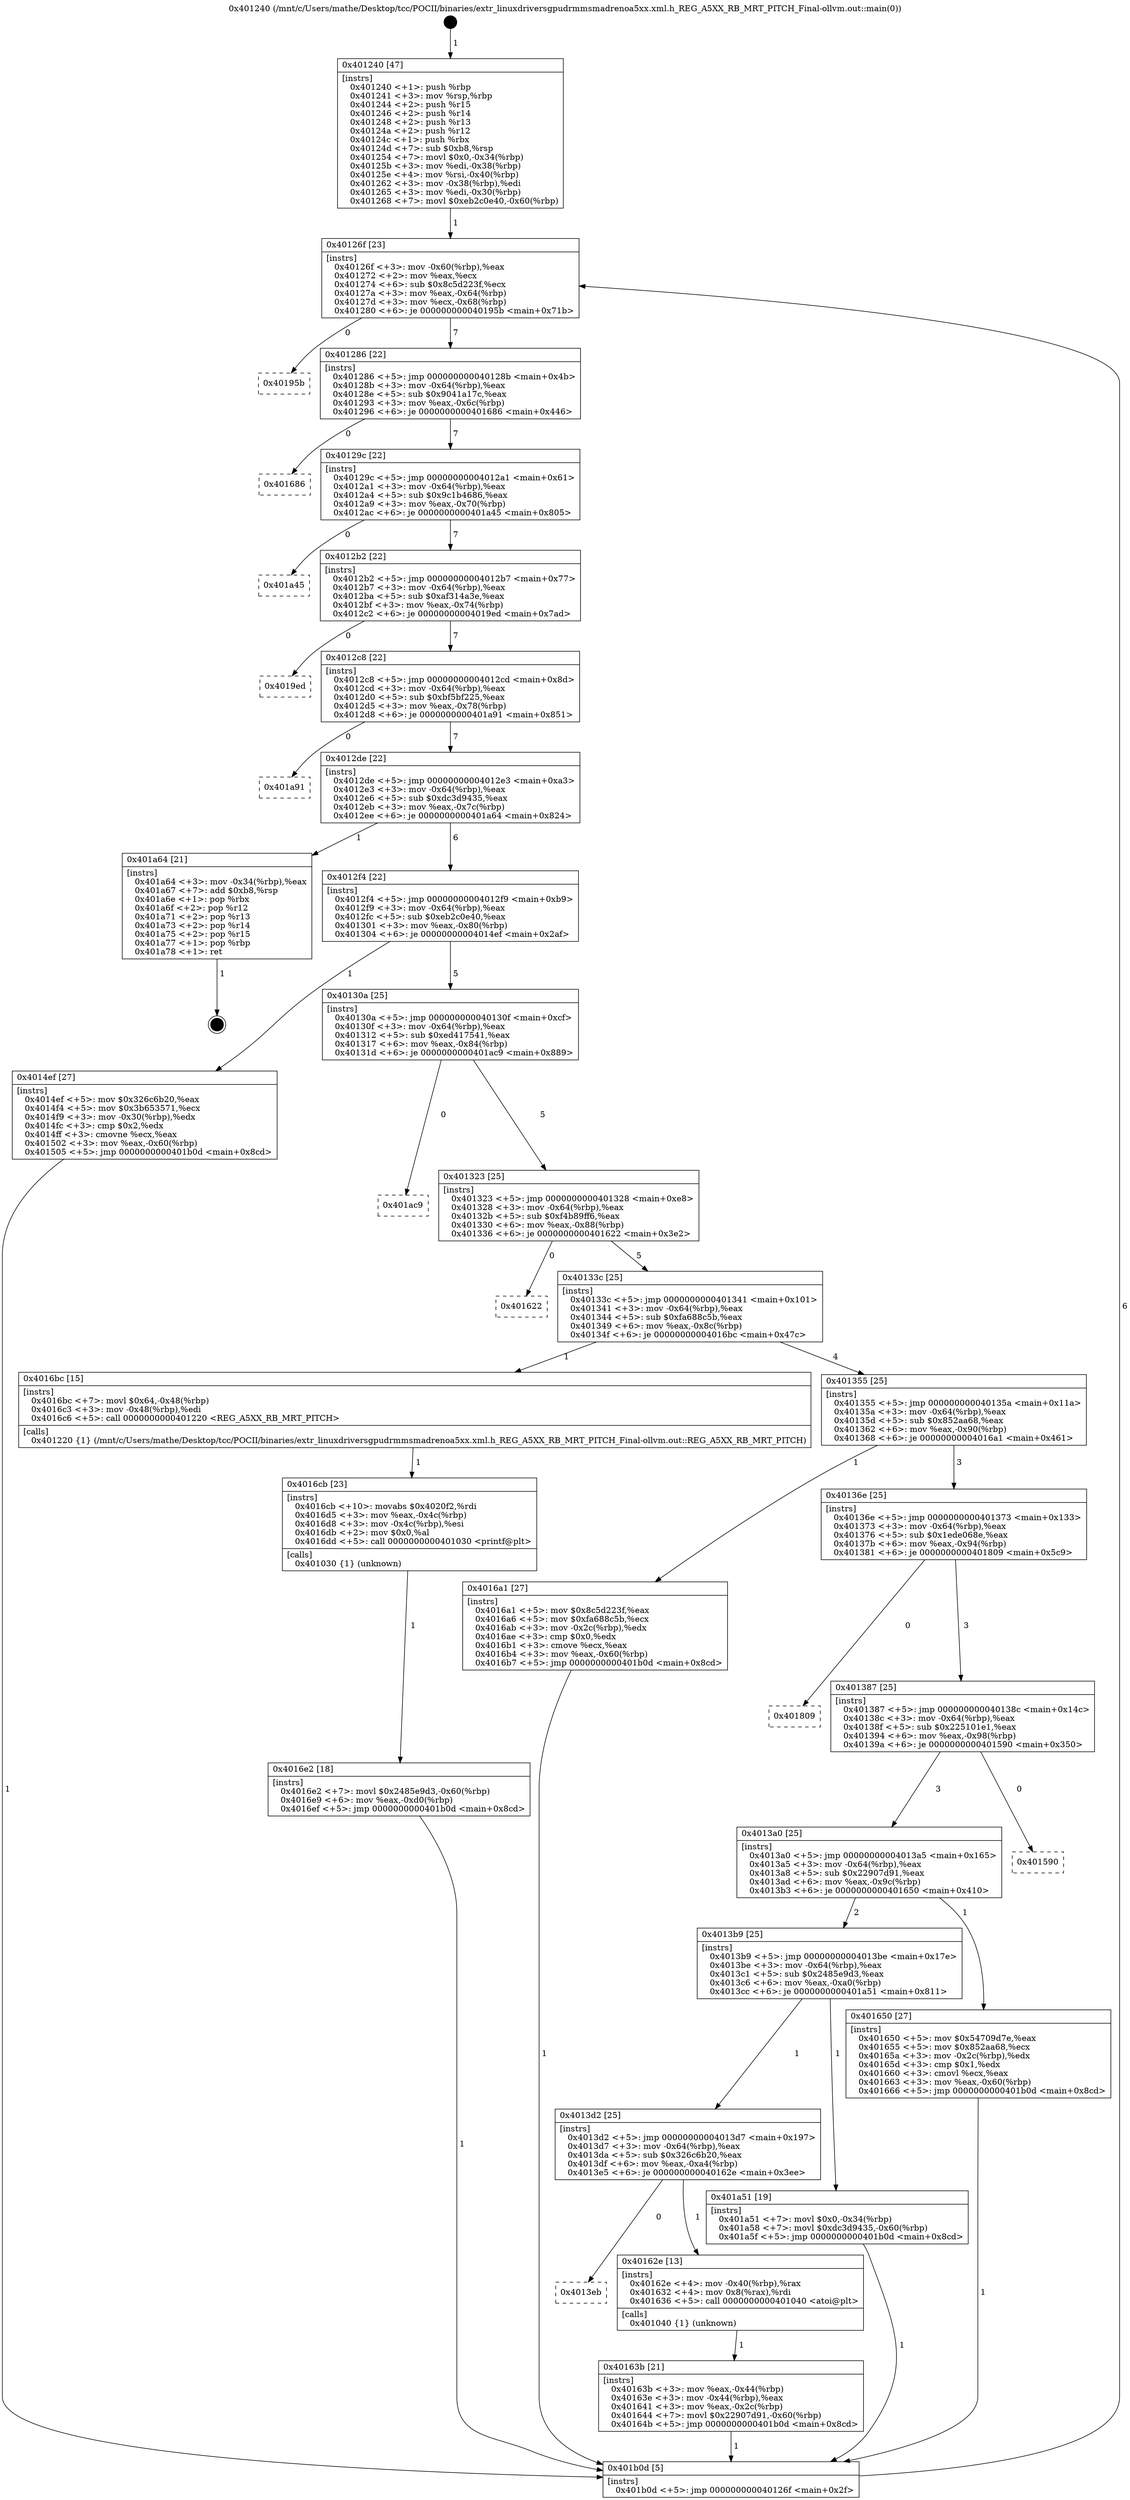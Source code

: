 digraph "0x401240" {
  label = "0x401240 (/mnt/c/Users/mathe/Desktop/tcc/POCII/binaries/extr_linuxdriversgpudrmmsmadrenoa5xx.xml.h_REG_A5XX_RB_MRT_PITCH_Final-ollvm.out::main(0))"
  labelloc = "t"
  node[shape=record]

  Entry [label="",width=0.3,height=0.3,shape=circle,fillcolor=black,style=filled]
  "0x40126f" [label="{
     0x40126f [23]\l
     | [instrs]\l
     &nbsp;&nbsp;0x40126f \<+3\>: mov -0x60(%rbp),%eax\l
     &nbsp;&nbsp;0x401272 \<+2\>: mov %eax,%ecx\l
     &nbsp;&nbsp;0x401274 \<+6\>: sub $0x8c5d223f,%ecx\l
     &nbsp;&nbsp;0x40127a \<+3\>: mov %eax,-0x64(%rbp)\l
     &nbsp;&nbsp;0x40127d \<+3\>: mov %ecx,-0x68(%rbp)\l
     &nbsp;&nbsp;0x401280 \<+6\>: je 000000000040195b \<main+0x71b\>\l
  }"]
  "0x40195b" [label="{
     0x40195b\l
  }", style=dashed]
  "0x401286" [label="{
     0x401286 [22]\l
     | [instrs]\l
     &nbsp;&nbsp;0x401286 \<+5\>: jmp 000000000040128b \<main+0x4b\>\l
     &nbsp;&nbsp;0x40128b \<+3\>: mov -0x64(%rbp),%eax\l
     &nbsp;&nbsp;0x40128e \<+5\>: sub $0x9041a17c,%eax\l
     &nbsp;&nbsp;0x401293 \<+3\>: mov %eax,-0x6c(%rbp)\l
     &nbsp;&nbsp;0x401296 \<+6\>: je 0000000000401686 \<main+0x446\>\l
  }"]
  Exit [label="",width=0.3,height=0.3,shape=circle,fillcolor=black,style=filled,peripheries=2]
  "0x401686" [label="{
     0x401686\l
  }", style=dashed]
  "0x40129c" [label="{
     0x40129c [22]\l
     | [instrs]\l
     &nbsp;&nbsp;0x40129c \<+5\>: jmp 00000000004012a1 \<main+0x61\>\l
     &nbsp;&nbsp;0x4012a1 \<+3\>: mov -0x64(%rbp),%eax\l
     &nbsp;&nbsp;0x4012a4 \<+5\>: sub $0x9c1b4686,%eax\l
     &nbsp;&nbsp;0x4012a9 \<+3\>: mov %eax,-0x70(%rbp)\l
     &nbsp;&nbsp;0x4012ac \<+6\>: je 0000000000401a45 \<main+0x805\>\l
  }"]
  "0x4016e2" [label="{
     0x4016e2 [18]\l
     | [instrs]\l
     &nbsp;&nbsp;0x4016e2 \<+7\>: movl $0x2485e9d3,-0x60(%rbp)\l
     &nbsp;&nbsp;0x4016e9 \<+6\>: mov %eax,-0xd0(%rbp)\l
     &nbsp;&nbsp;0x4016ef \<+5\>: jmp 0000000000401b0d \<main+0x8cd\>\l
  }"]
  "0x401a45" [label="{
     0x401a45\l
  }", style=dashed]
  "0x4012b2" [label="{
     0x4012b2 [22]\l
     | [instrs]\l
     &nbsp;&nbsp;0x4012b2 \<+5\>: jmp 00000000004012b7 \<main+0x77\>\l
     &nbsp;&nbsp;0x4012b7 \<+3\>: mov -0x64(%rbp),%eax\l
     &nbsp;&nbsp;0x4012ba \<+5\>: sub $0xaf314a3e,%eax\l
     &nbsp;&nbsp;0x4012bf \<+3\>: mov %eax,-0x74(%rbp)\l
     &nbsp;&nbsp;0x4012c2 \<+6\>: je 00000000004019ed \<main+0x7ad\>\l
  }"]
  "0x4016cb" [label="{
     0x4016cb [23]\l
     | [instrs]\l
     &nbsp;&nbsp;0x4016cb \<+10\>: movabs $0x4020f2,%rdi\l
     &nbsp;&nbsp;0x4016d5 \<+3\>: mov %eax,-0x4c(%rbp)\l
     &nbsp;&nbsp;0x4016d8 \<+3\>: mov -0x4c(%rbp),%esi\l
     &nbsp;&nbsp;0x4016db \<+2\>: mov $0x0,%al\l
     &nbsp;&nbsp;0x4016dd \<+5\>: call 0000000000401030 \<printf@plt\>\l
     | [calls]\l
     &nbsp;&nbsp;0x401030 \{1\} (unknown)\l
  }"]
  "0x4019ed" [label="{
     0x4019ed\l
  }", style=dashed]
  "0x4012c8" [label="{
     0x4012c8 [22]\l
     | [instrs]\l
     &nbsp;&nbsp;0x4012c8 \<+5\>: jmp 00000000004012cd \<main+0x8d\>\l
     &nbsp;&nbsp;0x4012cd \<+3\>: mov -0x64(%rbp),%eax\l
     &nbsp;&nbsp;0x4012d0 \<+5\>: sub $0xbf5bf225,%eax\l
     &nbsp;&nbsp;0x4012d5 \<+3\>: mov %eax,-0x78(%rbp)\l
     &nbsp;&nbsp;0x4012d8 \<+6\>: je 0000000000401a91 \<main+0x851\>\l
  }"]
  "0x40163b" [label="{
     0x40163b [21]\l
     | [instrs]\l
     &nbsp;&nbsp;0x40163b \<+3\>: mov %eax,-0x44(%rbp)\l
     &nbsp;&nbsp;0x40163e \<+3\>: mov -0x44(%rbp),%eax\l
     &nbsp;&nbsp;0x401641 \<+3\>: mov %eax,-0x2c(%rbp)\l
     &nbsp;&nbsp;0x401644 \<+7\>: movl $0x22907d91,-0x60(%rbp)\l
     &nbsp;&nbsp;0x40164b \<+5\>: jmp 0000000000401b0d \<main+0x8cd\>\l
  }"]
  "0x401a91" [label="{
     0x401a91\l
  }", style=dashed]
  "0x4012de" [label="{
     0x4012de [22]\l
     | [instrs]\l
     &nbsp;&nbsp;0x4012de \<+5\>: jmp 00000000004012e3 \<main+0xa3\>\l
     &nbsp;&nbsp;0x4012e3 \<+3\>: mov -0x64(%rbp),%eax\l
     &nbsp;&nbsp;0x4012e6 \<+5\>: sub $0xdc3d9435,%eax\l
     &nbsp;&nbsp;0x4012eb \<+3\>: mov %eax,-0x7c(%rbp)\l
     &nbsp;&nbsp;0x4012ee \<+6\>: je 0000000000401a64 \<main+0x824\>\l
  }"]
  "0x4013eb" [label="{
     0x4013eb\l
  }", style=dashed]
  "0x401a64" [label="{
     0x401a64 [21]\l
     | [instrs]\l
     &nbsp;&nbsp;0x401a64 \<+3\>: mov -0x34(%rbp),%eax\l
     &nbsp;&nbsp;0x401a67 \<+7\>: add $0xb8,%rsp\l
     &nbsp;&nbsp;0x401a6e \<+1\>: pop %rbx\l
     &nbsp;&nbsp;0x401a6f \<+2\>: pop %r12\l
     &nbsp;&nbsp;0x401a71 \<+2\>: pop %r13\l
     &nbsp;&nbsp;0x401a73 \<+2\>: pop %r14\l
     &nbsp;&nbsp;0x401a75 \<+2\>: pop %r15\l
     &nbsp;&nbsp;0x401a77 \<+1\>: pop %rbp\l
     &nbsp;&nbsp;0x401a78 \<+1\>: ret\l
  }"]
  "0x4012f4" [label="{
     0x4012f4 [22]\l
     | [instrs]\l
     &nbsp;&nbsp;0x4012f4 \<+5\>: jmp 00000000004012f9 \<main+0xb9\>\l
     &nbsp;&nbsp;0x4012f9 \<+3\>: mov -0x64(%rbp),%eax\l
     &nbsp;&nbsp;0x4012fc \<+5\>: sub $0xeb2c0e40,%eax\l
     &nbsp;&nbsp;0x401301 \<+3\>: mov %eax,-0x80(%rbp)\l
     &nbsp;&nbsp;0x401304 \<+6\>: je 00000000004014ef \<main+0x2af\>\l
  }"]
  "0x40162e" [label="{
     0x40162e [13]\l
     | [instrs]\l
     &nbsp;&nbsp;0x40162e \<+4\>: mov -0x40(%rbp),%rax\l
     &nbsp;&nbsp;0x401632 \<+4\>: mov 0x8(%rax),%rdi\l
     &nbsp;&nbsp;0x401636 \<+5\>: call 0000000000401040 \<atoi@plt\>\l
     | [calls]\l
     &nbsp;&nbsp;0x401040 \{1\} (unknown)\l
  }"]
  "0x4014ef" [label="{
     0x4014ef [27]\l
     | [instrs]\l
     &nbsp;&nbsp;0x4014ef \<+5\>: mov $0x326c6b20,%eax\l
     &nbsp;&nbsp;0x4014f4 \<+5\>: mov $0x3b653571,%ecx\l
     &nbsp;&nbsp;0x4014f9 \<+3\>: mov -0x30(%rbp),%edx\l
     &nbsp;&nbsp;0x4014fc \<+3\>: cmp $0x2,%edx\l
     &nbsp;&nbsp;0x4014ff \<+3\>: cmovne %ecx,%eax\l
     &nbsp;&nbsp;0x401502 \<+3\>: mov %eax,-0x60(%rbp)\l
     &nbsp;&nbsp;0x401505 \<+5\>: jmp 0000000000401b0d \<main+0x8cd\>\l
  }"]
  "0x40130a" [label="{
     0x40130a [25]\l
     | [instrs]\l
     &nbsp;&nbsp;0x40130a \<+5\>: jmp 000000000040130f \<main+0xcf\>\l
     &nbsp;&nbsp;0x40130f \<+3\>: mov -0x64(%rbp),%eax\l
     &nbsp;&nbsp;0x401312 \<+5\>: sub $0xed417541,%eax\l
     &nbsp;&nbsp;0x401317 \<+6\>: mov %eax,-0x84(%rbp)\l
     &nbsp;&nbsp;0x40131d \<+6\>: je 0000000000401ac9 \<main+0x889\>\l
  }"]
  "0x401b0d" [label="{
     0x401b0d [5]\l
     | [instrs]\l
     &nbsp;&nbsp;0x401b0d \<+5\>: jmp 000000000040126f \<main+0x2f\>\l
  }"]
  "0x401240" [label="{
     0x401240 [47]\l
     | [instrs]\l
     &nbsp;&nbsp;0x401240 \<+1\>: push %rbp\l
     &nbsp;&nbsp;0x401241 \<+3\>: mov %rsp,%rbp\l
     &nbsp;&nbsp;0x401244 \<+2\>: push %r15\l
     &nbsp;&nbsp;0x401246 \<+2\>: push %r14\l
     &nbsp;&nbsp;0x401248 \<+2\>: push %r13\l
     &nbsp;&nbsp;0x40124a \<+2\>: push %r12\l
     &nbsp;&nbsp;0x40124c \<+1\>: push %rbx\l
     &nbsp;&nbsp;0x40124d \<+7\>: sub $0xb8,%rsp\l
     &nbsp;&nbsp;0x401254 \<+7\>: movl $0x0,-0x34(%rbp)\l
     &nbsp;&nbsp;0x40125b \<+3\>: mov %edi,-0x38(%rbp)\l
     &nbsp;&nbsp;0x40125e \<+4\>: mov %rsi,-0x40(%rbp)\l
     &nbsp;&nbsp;0x401262 \<+3\>: mov -0x38(%rbp),%edi\l
     &nbsp;&nbsp;0x401265 \<+3\>: mov %edi,-0x30(%rbp)\l
     &nbsp;&nbsp;0x401268 \<+7\>: movl $0xeb2c0e40,-0x60(%rbp)\l
  }"]
  "0x4013d2" [label="{
     0x4013d2 [25]\l
     | [instrs]\l
     &nbsp;&nbsp;0x4013d2 \<+5\>: jmp 00000000004013d7 \<main+0x197\>\l
     &nbsp;&nbsp;0x4013d7 \<+3\>: mov -0x64(%rbp),%eax\l
     &nbsp;&nbsp;0x4013da \<+5\>: sub $0x326c6b20,%eax\l
     &nbsp;&nbsp;0x4013df \<+6\>: mov %eax,-0xa4(%rbp)\l
     &nbsp;&nbsp;0x4013e5 \<+6\>: je 000000000040162e \<main+0x3ee\>\l
  }"]
  "0x401ac9" [label="{
     0x401ac9\l
  }", style=dashed]
  "0x401323" [label="{
     0x401323 [25]\l
     | [instrs]\l
     &nbsp;&nbsp;0x401323 \<+5\>: jmp 0000000000401328 \<main+0xe8\>\l
     &nbsp;&nbsp;0x401328 \<+3\>: mov -0x64(%rbp),%eax\l
     &nbsp;&nbsp;0x40132b \<+5\>: sub $0xf4b89ff6,%eax\l
     &nbsp;&nbsp;0x401330 \<+6\>: mov %eax,-0x88(%rbp)\l
     &nbsp;&nbsp;0x401336 \<+6\>: je 0000000000401622 \<main+0x3e2\>\l
  }"]
  "0x401a51" [label="{
     0x401a51 [19]\l
     | [instrs]\l
     &nbsp;&nbsp;0x401a51 \<+7\>: movl $0x0,-0x34(%rbp)\l
     &nbsp;&nbsp;0x401a58 \<+7\>: movl $0xdc3d9435,-0x60(%rbp)\l
     &nbsp;&nbsp;0x401a5f \<+5\>: jmp 0000000000401b0d \<main+0x8cd\>\l
  }"]
  "0x401622" [label="{
     0x401622\l
  }", style=dashed]
  "0x40133c" [label="{
     0x40133c [25]\l
     | [instrs]\l
     &nbsp;&nbsp;0x40133c \<+5\>: jmp 0000000000401341 \<main+0x101\>\l
     &nbsp;&nbsp;0x401341 \<+3\>: mov -0x64(%rbp),%eax\l
     &nbsp;&nbsp;0x401344 \<+5\>: sub $0xfa688c5b,%eax\l
     &nbsp;&nbsp;0x401349 \<+6\>: mov %eax,-0x8c(%rbp)\l
     &nbsp;&nbsp;0x40134f \<+6\>: je 00000000004016bc \<main+0x47c\>\l
  }"]
  "0x4013b9" [label="{
     0x4013b9 [25]\l
     | [instrs]\l
     &nbsp;&nbsp;0x4013b9 \<+5\>: jmp 00000000004013be \<main+0x17e\>\l
     &nbsp;&nbsp;0x4013be \<+3\>: mov -0x64(%rbp),%eax\l
     &nbsp;&nbsp;0x4013c1 \<+5\>: sub $0x2485e9d3,%eax\l
     &nbsp;&nbsp;0x4013c6 \<+6\>: mov %eax,-0xa0(%rbp)\l
     &nbsp;&nbsp;0x4013cc \<+6\>: je 0000000000401a51 \<main+0x811\>\l
  }"]
  "0x4016bc" [label="{
     0x4016bc [15]\l
     | [instrs]\l
     &nbsp;&nbsp;0x4016bc \<+7\>: movl $0x64,-0x48(%rbp)\l
     &nbsp;&nbsp;0x4016c3 \<+3\>: mov -0x48(%rbp),%edi\l
     &nbsp;&nbsp;0x4016c6 \<+5\>: call 0000000000401220 \<REG_A5XX_RB_MRT_PITCH\>\l
     | [calls]\l
     &nbsp;&nbsp;0x401220 \{1\} (/mnt/c/Users/mathe/Desktop/tcc/POCII/binaries/extr_linuxdriversgpudrmmsmadrenoa5xx.xml.h_REG_A5XX_RB_MRT_PITCH_Final-ollvm.out::REG_A5XX_RB_MRT_PITCH)\l
  }"]
  "0x401355" [label="{
     0x401355 [25]\l
     | [instrs]\l
     &nbsp;&nbsp;0x401355 \<+5\>: jmp 000000000040135a \<main+0x11a\>\l
     &nbsp;&nbsp;0x40135a \<+3\>: mov -0x64(%rbp),%eax\l
     &nbsp;&nbsp;0x40135d \<+5\>: sub $0x852aa68,%eax\l
     &nbsp;&nbsp;0x401362 \<+6\>: mov %eax,-0x90(%rbp)\l
     &nbsp;&nbsp;0x401368 \<+6\>: je 00000000004016a1 \<main+0x461\>\l
  }"]
  "0x401650" [label="{
     0x401650 [27]\l
     | [instrs]\l
     &nbsp;&nbsp;0x401650 \<+5\>: mov $0x54709d7e,%eax\l
     &nbsp;&nbsp;0x401655 \<+5\>: mov $0x852aa68,%ecx\l
     &nbsp;&nbsp;0x40165a \<+3\>: mov -0x2c(%rbp),%edx\l
     &nbsp;&nbsp;0x40165d \<+3\>: cmp $0x1,%edx\l
     &nbsp;&nbsp;0x401660 \<+3\>: cmovl %ecx,%eax\l
     &nbsp;&nbsp;0x401663 \<+3\>: mov %eax,-0x60(%rbp)\l
     &nbsp;&nbsp;0x401666 \<+5\>: jmp 0000000000401b0d \<main+0x8cd\>\l
  }"]
  "0x4016a1" [label="{
     0x4016a1 [27]\l
     | [instrs]\l
     &nbsp;&nbsp;0x4016a1 \<+5\>: mov $0x8c5d223f,%eax\l
     &nbsp;&nbsp;0x4016a6 \<+5\>: mov $0xfa688c5b,%ecx\l
     &nbsp;&nbsp;0x4016ab \<+3\>: mov -0x2c(%rbp),%edx\l
     &nbsp;&nbsp;0x4016ae \<+3\>: cmp $0x0,%edx\l
     &nbsp;&nbsp;0x4016b1 \<+3\>: cmove %ecx,%eax\l
     &nbsp;&nbsp;0x4016b4 \<+3\>: mov %eax,-0x60(%rbp)\l
     &nbsp;&nbsp;0x4016b7 \<+5\>: jmp 0000000000401b0d \<main+0x8cd\>\l
  }"]
  "0x40136e" [label="{
     0x40136e [25]\l
     | [instrs]\l
     &nbsp;&nbsp;0x40136e \<+5\>: jmp 0000000000401373 \<main+0x133\>\l
     &nbsp;&nbsp;0x401373 \<+3\>: mov -0x64(%rbp),%eax\l
     &nbsp;&nbsp;0x401376 \<+5\>: sub $0x1ede068e,%eax\l
     &nbsp;&nbsp;0x40137b \<+6\>: mov %eax,-0x94(%rbp)\l
     &nbsp;&nbsp;0x401381 \<+6\>: je 0000000000401809 \<main+0x5c9\>\l
  }"]
  "0x4013a0" [label="{
     0x4013a0 [25]\l
     | [instrs]\l
     &nbsp;&nbsp;0x4013a0 \<+5\>: jmp 00000000004013a5 \<main+0x165\>\l
     &nbsp;&nbsp;0x4013a5 \<+3\>: mov -0x64(%rbp),%eax\l
     &nbsp;&nbsp;0x4013a8 \<+5\>: sub $0x22907d91,%eax\l
     &nbsp;&nbsp;0x4013ad \<+6\>: mov %eax,-0x9c(%rbp)\l
     &nbsp;&nbsp;0x4013b3 \<+6\>: je 0000000000401650 \<main+0x410\>\l
  }"]
  "0x401809" [label="{
     0x401809\l
  }", style=dashed]
  "0x401387" [label="{
     0x401387 [25]\l
     | [instrs]\l
     &nbsp;&nbsp;0x401387 \<+5\>: jmp 000000000040138c \<main+0x14c\>\l
     &nbsp;&nbsp;0x40138c \<+3\>: mov -0x64(%rbp),%eax\l
     &nbsp;&nbsp;0x40138f \<+5\>: sub $0x225101e1,%eax\l
     &nbsp;&nbsp;0x401394 \<+6\>: mov %eax,-0x98(%rbp)\l
     &nbsp;&nbsp;0x40139a \<+6\>: je 0000000000401590 \<main+0x350\>\l
  }"]
  "0x401590" [label="{
     0x401590\l
  }", style=dashed]
  Entry -> "0x401240" [label=" 1"]
  "0x40126f" -> "0x40195b" [label=" 0"]
  "0x40126f" -> "0x401286" [label=" 7"]
  "0x401a64" -> Exit [label=" 1"]
  "0x401286" -> "0x401686" [label=" 0"]
  "0x401286" -> "0x40129c" [label=" 7"]
  "0x401a51" -> "0x401b0d" [label=" 1"]
  "0x40129c" -> "0x401a45" [label=" 0"]
  "0x40129c" -> "0x4012b2" [label=" 7"]
  "0x4016e2" -> "0x401b0d" [label=" 1"]
  "0x4012b2" -> "0x4019ed" [label=" 0"]
  "0x4012b2" -> "0x4012c8" [label=" 7"]
  "0x4016cb" -> "0x4016e2" [label=" 1"]
  "0x4012c8" -> "0x401a91" [label=" 0"]
  "0x4012c8" -> "0x4012de" [label=" 7"]
  "0x4016bc" -> "0x4016cb" [label=" 1"]
  "0x4012de" -> "0x401a64" [label=" 1"]
  "0x4012de" -> "0x4012f4" [label=" 6"]
  "0x4016a1" -> "0x401b0d" [label=" 1"]
  "0x4012f4" -> "0x4014ef" [label=" 1"]
  "0x4012f4" -> "0x40130a" [label=" 5"]
  "0x4014ef" -> "0x401b0d" [label=" 1"]
  "0x401240" -> "0x40126f" [label=" 1"]
  "0x401b0d" -> "0x40126f" [label=" 6"]
  "0x401650" -> "0x401b0d" [label=" 1"]
  "0x40130a" -> "0x401ac9" [label=" 0"]
  "0x40130a" -> "0x401323" [label=" 5"]
  "0x40162e" -> "0x40163b" [label=" 1"]
  "0x401323" -> "0x401622" [label=" 0"]
  "0x401323" -> "0x40133c" [label=" 5"]
  "0x4013d2" -> "0x4013eb" [label=" 0"]
  "0x40133c" -> "0x4016bc" [label=" 1"]
  "0x40133c" -> "0x401355" [label=" 4"]
  "0x40163b" -> "0x401b0d" [label=" 1"]
  "0x401355" -> "0x4016a1" [label=" 1"]
  "0x401355" -> "0x40136e" [label=" 3"]
  "0x4013b9" -> "0x4013d2" [label=" 1"]
  "0x40136e" -> "0x401809" [label=" 0"]
  "0x40136e" -> "0x401387" [label=" 3"]
  "0x4013d2" -> "0x40162e" [label=" 1"]
  "0x401387" -> "0x401590" [label=" 0"]
  "0x401387" -> "0x4013a0" [label=" 3"]
  "0x4013b9" -> "0x401a51" [label=" 1"]
  "0x4013a0" -> "0x401650" [label=" 1"]
  "0x4013a0" -> "0x4013b9" [label=" 2"]
}
